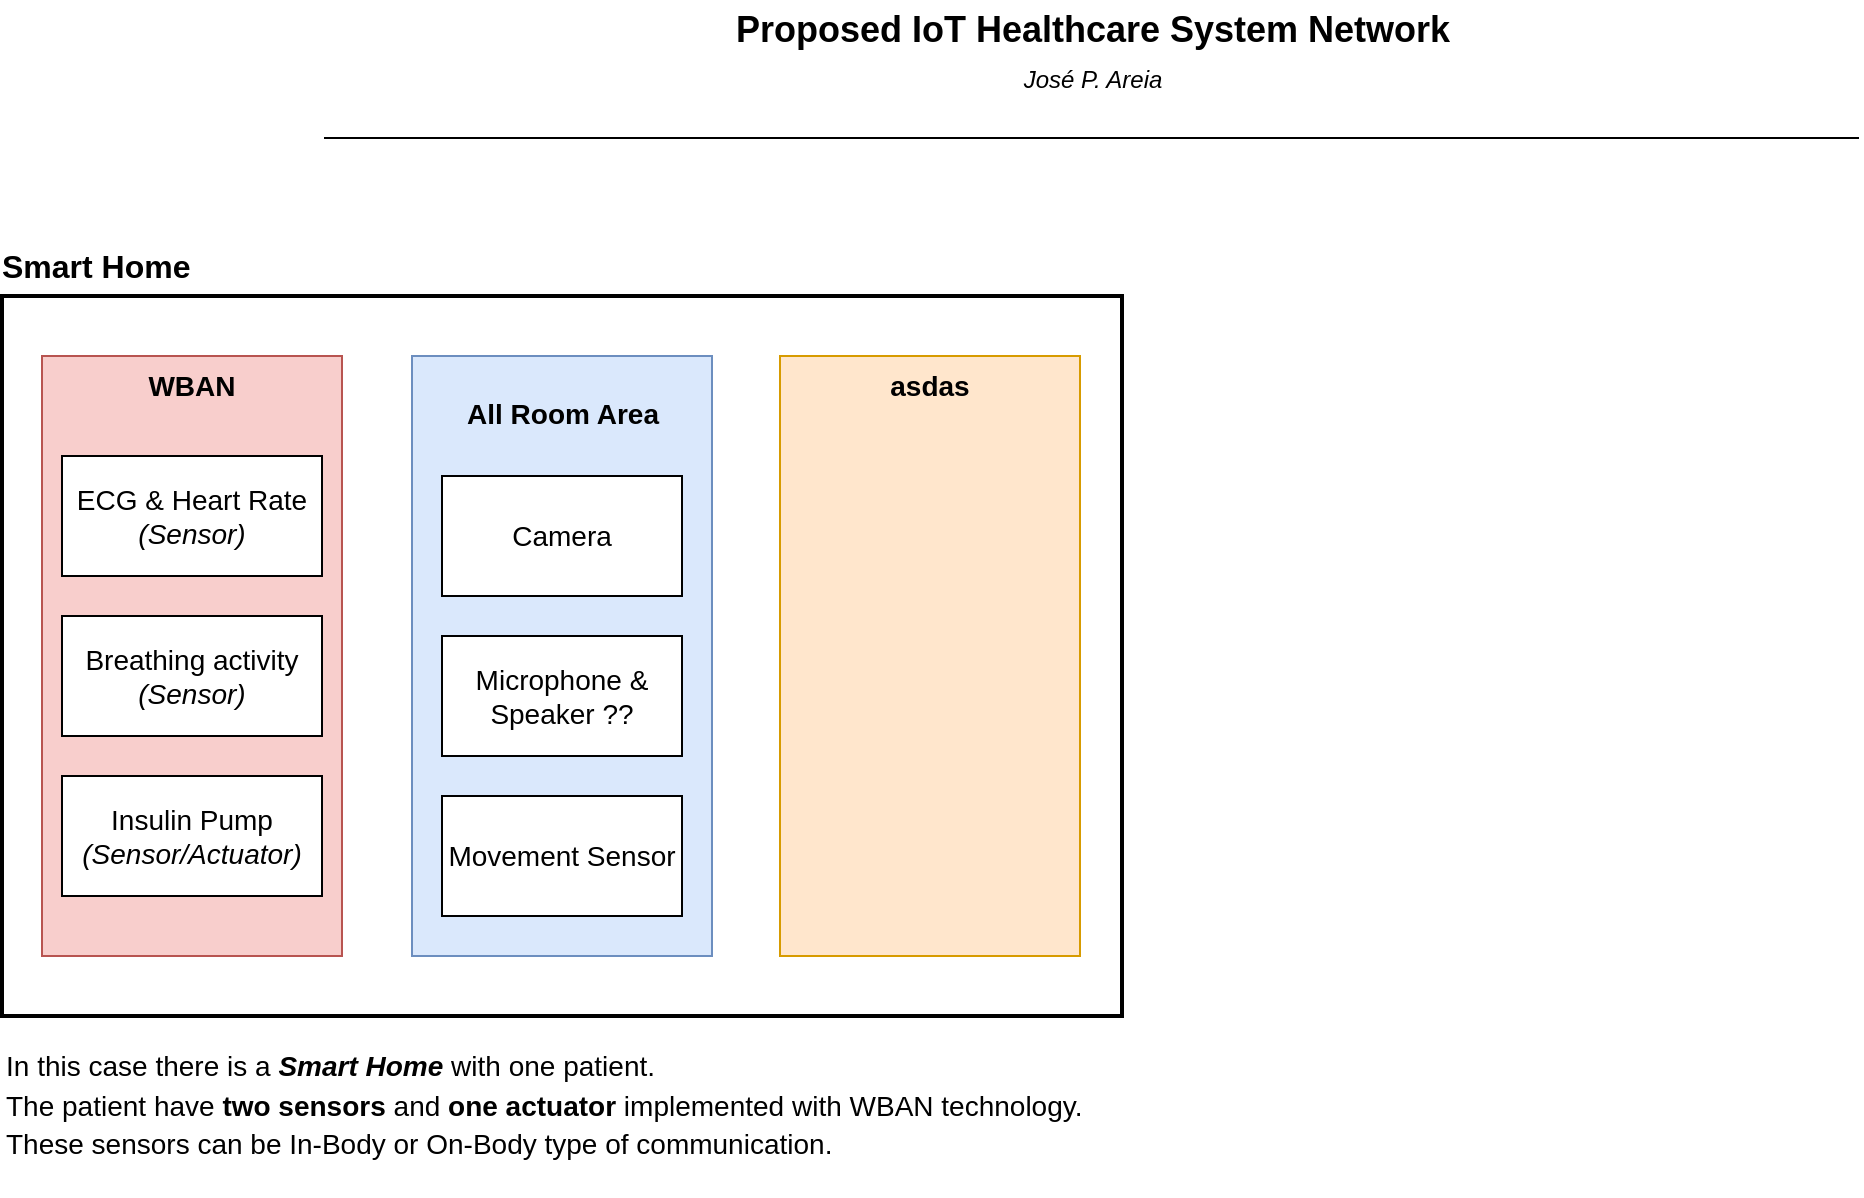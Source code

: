 <mxfile version="17.4.2" type="device"><diagram id="4EKLIv5kyWdPKrkND0l5" name="Smart Healthcare"><mxGraphModel dx="1422" dy="878" grid="1" gridSize="10" guides="1" tooltips="1" connect="1" arrows="1" fold="1" page="1" pageScale="1" pageWidth="1169" pageHeight="827" math="0" shadow="0"><root><mxCell id="0"/><mxCell id="1" parent="0"/><mxCell id="xHL1PCvnqK_NVoInI9PG-18" value="" style="rounded=0;whiteSpace=wrap;html=1;fontSize=14;fillColor=none;strokeWidth=2;" parent="1" vertex="1"><mxGeometry x="40" y="160" width="560" height="360" as="geometry"/></mxCell><mxCell id="xHL1PCvnqK_NVoInI9PG-17" value="&lt;div style=&quot;font-size: 14px;&quot;&gt;&lt;br&gt;&lt;/div&gt;" style="text;html=1;align=left;verticalAlign=middle;resizable=0;points=[];autosize=1;strokeColor=none;fillColor=none;fontSize=14;" parent="1" vertex="1"><mxGeometry x="40" y="510" width="20" height="30" as="geometry"/></mxCell><mxCell id="xHL1PCvnqK_NVoInI9PG-19" value="&lt;b&gt;&lt;font style=&quot;font-size: 16px;&quot;&gt;Smart Home&lt;/font&gt;&lt;/b&gt;" style="text;html=1;align=left;verticalAlign=middle;resizable=0;points=[];autosize=1;strokeColor=none;fillColor=none;fontSize=14;spacing=0;" parent="1" vertex="1"><mxGeometry x="40" y="130" width="110" height="30" as="geometry"/></mxCell><mxCell id="xHL1PCvnqK_NVoInI9PG-27" value="&lt;p style=&quot;line-height: 0.4;&quot;&gt;In this case there is a &lt;i&gt;&lt;b&gt;Smart Home&lt;/b&gt;&lt;/i&gt; with one patient.&lt;br&gt;&lt;/p&gt;&lt;p style=&quot;line-height: 0.4;&quot;&gt;The patient have &lt;b&gt;two sensors&lt;/b&gt; and &lt;b&gt;one actuator&lt;/b&gt; implemented with WBAN technology.&lt;/p&gt;&lt;div style=&quot;font-size: 14px; line-height: 0.4;&quot;&gt;These sensors can be In-Body or On-Body type of communication.&lt;br&gt;&lt;/div&gt;&lt;p&gt;&lt;/p&gt;" style="text;html=1;align=left;verticalAlign=middle;resizable=0;points=[];autosize=1;strokeColor=none;fillColor=none;fontSize=14;" parent="1" vertex="1"><mxGeometry x="40" y="520" width="560" height="90" as="geometry"/></mxCell><mxCell id="xHL1PCvnqK_NVoInI9PG-31" value="" style="group;spacingTop=2;" parent="1" connectable="0" vertex="1"><mxGeometry x="60" y="190" width="150" height="300" as="geometry"/></mxCell><mxCell id="xHL1PCvnqK_NVoInI9PG-28" value="WBAN" style="rounded=0;whiteSpace=wrap;html=1;fontSize=14;fillColor=#f8cecc;strokeColor=#b85450;verticalAlign=top;fontStyle=1" parent="xHL1PCvnqK_NVoInI9PG-31" vertex="1"><mxGeometry width="150" height="300" as="geometry"/></mxCell><mxCell id="xHL1PCvnqK_NVoInI9PG-30" value="" style="group" parent="xHL1PCvnqK_NVoInI9PG-31" connectable="0" vertex="1"><mxGeometry x="10" y="50" width="130" height="220" as="geometry"/></mxCell><mxCell id="xHL1PCvnqK_NVoInI9PG-23" value="&lt;div&gt;ECG &amp;amp; Heart Rate&lt;/div&gt;&lt;i&gt;(Sensor)&lt;/i&gt;" style="rounded=0;whiteSpace=wrap;html=1;fontSize=14;align=center;" parent="xHL1PCvnqK_NVoInI9PG-30" vertex="1"><mxGeometry width="130" height="60" as="geometry"/></mxCell><mxCell id="xHL1PCvnqK_NVoInI9PG-24" value="&lt;div&gt;Breathing activity&lt;/div&gt;&lt;div&gt;&lt;i&gt;(Sensor)&lt;/i&gt;&lt;br&gt;&lt;/div&gt;" style="rounded=0;whiteSpace=wrap;html=1;fontSize=14;align=center;" parent="xHL1PCvnqK_NVoInI9PG-30" vertex="1"><mxGeometry y="80" width="130" height="60" as="geometry"/></mxCell><mxCell id="xHL1PCvnqK_NVoInI9PG-25" value="&lt;div&gt;Insulin Pump&lt;/div&gt;&lt;div&gt;&lt;i&gt;(Sensor/Actuator)&lt;/i&gt;&lt;br&gt;&lt;/div&gt;" style="rounded=0;whiteSpace=wrap;html=1;fontSize=14;align=center;" parent="xHL1PCvnqK_NVoInI9PG-30" vertex="1"><mxGeometry y="160" width="130" height="60" as="geometry"/></mxCell><mxCell id="xHL1PCvnqK_NVoInI9PG-33" value="asdas" style="rounded=0;whiteSpace=wrap;fontSize=14;fillColor=#ffe6cc;strokeColor=#d79b00;html=1;spacingTop=0;horizontal=1;verticalAlign=top;fontStyle=1" parent="1" vertex="1"><mxGeometry x="429" y="190" width="150" height="300" as="geometry"/></mxCell><mxCell id="xHL1PCvnqK_NVoInI9PG-41" value="" style="group" parent="1" connectable="0" vertex="1"><mxGeometry x="201" y="12" width="767.5" height="69" as="geometry"/></mxCell><mxCell id="4AZa8xFM8J715t7JHV_n-5" value="" style="group" parent="xHL1PCvnqK_NVoInI9PG-41" connectable="0" vertex="1"><mxGeometry x="199" width="370" height="50" as="geometry"/></mxCell><mxCell id="4AZa8xFM8J715t7JHV_n-3" value="Proposed IoT Healthcare System Network" style="text;html=1;align=center;verticalAlign=middle;resizable=0;points=[];autosize=1;strokeColor=none;fillColor=none;fontStyle=1;fontSize=18;" parent="4AZa8xFM8J715t7JHV_n-5" vertex="1"><mxGeometry width="370" height="30" as="geometry"/></mxCell><mxCell id="4AZa8xFM8J715t7JHV_n-4" value="José P. Areia" style="text;html=1;align=center;verticalAlign=middle;resizable=0;points=[];autosize=1;strokeColor=none;fillColor=none;fontStyle=2;fontSize=12;" parent="4AZa8xFM8J715t7JHV_n-5" vertex="1"><mxGeometry x="140" y="30" width="90" height="20" as="geometry"/></mxCell><mxCell id="4AZa8xFM8J715t7JHV_n-6" value="" style="endArrow=none;html=1;rounded=0;fontSize=12;" parent="xHL1PCvnqK_NVoInI9PG-41" edge="1"><mxGeometry width="50" height="50" relative="1" as="geometry"><mxPoint x="767.5" y="69" as="sourcePoint"/><mxPoint y="69" as="targetPoint"/></mxGeometry></mxCell><mxCell id="xHL1PCvnqK_NVoInI9PG-49" value="" style="group" parent="1" connectable="0" vertex="1"><mxGeometry x="245" y="190" width="150" height="300" as="geometry"/></mxCell><mxCell id="xHL1PCvnqK_NVoInI9PG-32" value="" style="rounded=0;whiteSpace=wrap;html=1;fontSize=14;fillColor=#dae8fc;strokeColor=#6c8ebf;" parent="xHL1PCvnqK_NVoInI9PG-49" vertex="1"><mxGeometry width="150" height="300" as="geometry"/></mxCell><mxCell id="xHL1PCvnqK_NVoInI9PG-38" value="All Room Area" style="text;html=1;align=center;verticalAlign=middle;resizable=0;points=[];autosize=1;strokeColor=none;fillColor=none;fontSize=14;fontStyle=1;container=1;" parent="xHL1PCvnqK_NVoInI9PG-49" vertex="1"><mxGeometry x="15" y="14" width="120" height="30" as="geometry"/></mxCell><mxCell id="xHL1PCvnqK_NVoInI9PG-46" value="Camera" style="rounded=0;whiteSpace=wrap;html=1;fontSize=14;strokeWidth=1;" parent="xHL1PCvnqK_NVoInI9PG-49" vertex="1"><mxGeometry x="15" y="60" width="120" height="60" as="geometry"/></mxCell><mxCell id="xHL1PCvnqK_NVoInI9PG-47" value="Microphone &amp;amp; Speaker ??" style="rounded=0;whiteSpace=wrap;html=1;fontSize=14;strokeWidth=1;" parent="xHL1PCvnqK_NVoInI9PG-49" vertex="1"><mxGeometry x="15" y="140" width="120" height="60" as="geometry"/></mxCell><mxCell id="xHL1PCvnqK_NVoInI9PG-48" value="Movement Sensor" style="rounded=0;whiteSpace=wrap;html=1;fontSize=14;strokeWidth=1;" parent="xHL1PCvnqK_NVoInI9PG-49" vertex="1"><mxGeometry x="15" y="220" width="120" height="60" as="geometry"/></mxCell></root></mxGraphModel></diagram></mxfile>